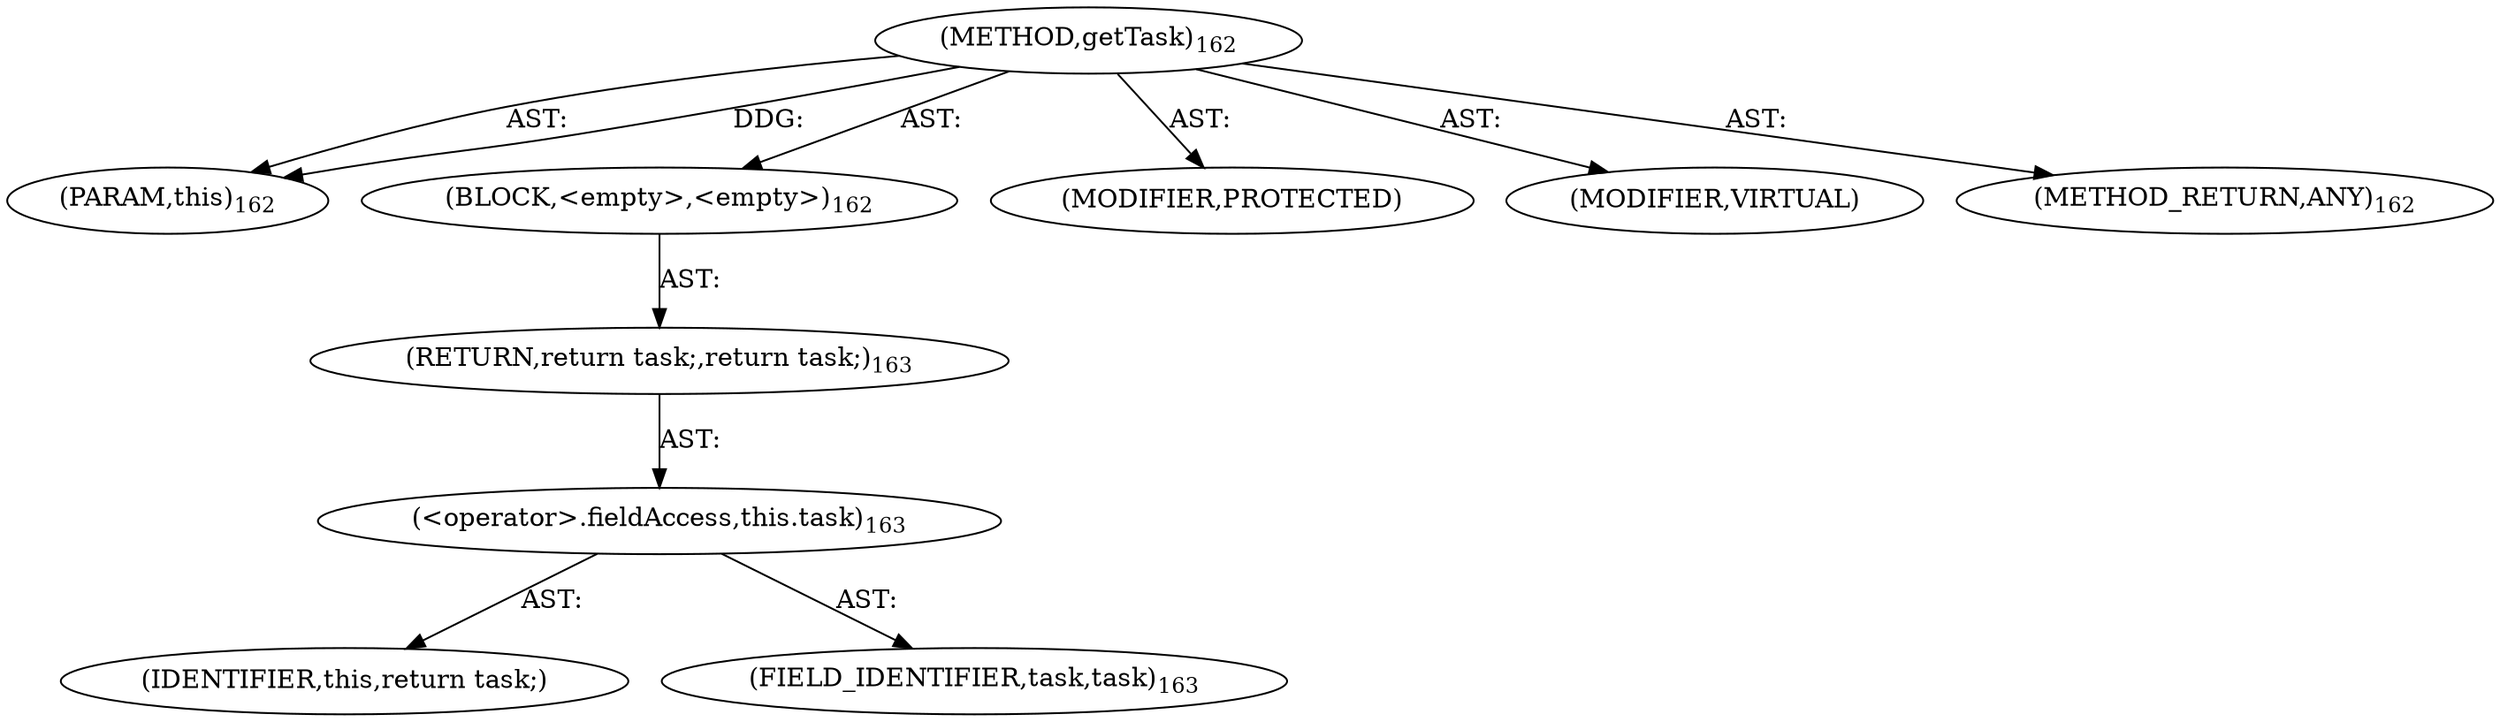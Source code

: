digraph "getTask" {  
"111669149701" [label = <(METHOD,getTask)<SUB>162</SUB>> ]
"115964117002" [label = <(PARAM,this)<SUB>162</SUB>> ]
"25769803788" [label = <(BLOCK,&lt;empty&gt;,&lt;empty&gt;)<SUB>162</SUB>> ]
"146028888065" [label = <(RETURN,return task;,return task;)<SUB>163</SUB>> ]
"30064771108" [label = <(&lt;operator&gt;.fieldAccess,this.task)<SUB>163</SUB>> ]
"68719476760" [label = <(IDENTIFIER,this,return task;)> ]
"55834574857" [label = <(FIELD_IDENTIFIER,task,task)<SUB>163</SUB>> ]
"133143986193" [label = <(MODIFIER,PROTECTED)> ]
"133143986194" [label = <(MODIFIER,VIRTUAL)> ]
"128849018885" [label = <(METHOD_RETURN,ANY)<SUB>162</SUB>> ]
  "111669149701" -> "115964117002"  [ label = "AST: "] 
  "111669149701" -> "25769803788"  [ label = "AST: "] 
  "111669149701" -> "133143986193"  [ label = "AST: "] 
  "111669149701" -> "133143986194"  [ label = "AST: "] 
  "111669149701" -> "128849018885"  [ label = "AST: "] 
  "25769803788" -> "146028888065"  [ label = "AST: "] 
  "146028888065" -> "30064771108"  [ label = "AST: "] 
  "30064771108" -> "68719476760"  [ label = "AST: "] 
  "30064771108" -> "55834574857"  [ label = "AST: "] 
  "111669149701" -> "115964117002"  [ label = "DDG: "] 
}
